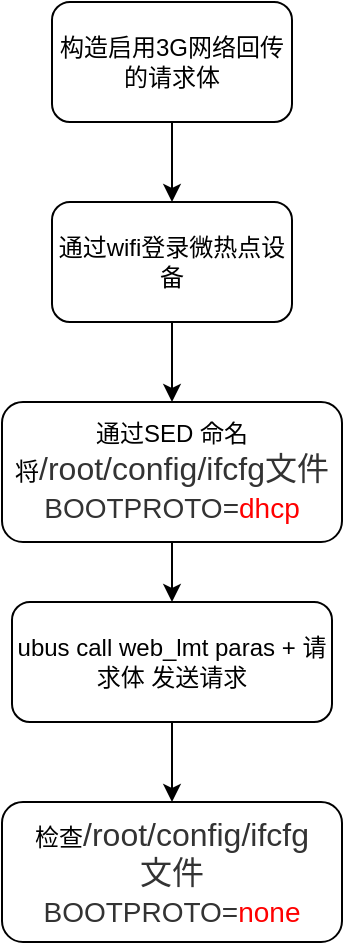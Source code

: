 <mxfile version="12.1.3" type="github" pages="1">
  <diagram id="sr-xtuglzYKvn7P5C12l" name="Page-1">
    <mxGraphModel dx="1360" dy="802" grid="1" gridSize="10" guides="1" tooltips="1" connect="1" arrows="1" fold="1" page="1" pageScale="1" pageWidth="3300" pageHeight="4681" math="0" shadow="0">
      <root>
        <mxCell id="0"/>
        <mxCell id="1" parent="0"/>
        <mxCell id="qOUfE-cgyTDD1zatt1wV-4" style="edgeStyle=orthogonalEdgeStyle;rounded=0;orthogonalLoop=1;jettySize=auto;html=1;exitX=0.5;exitY=1;exitDx=0;exitDy=0;entryX=0.5;entryY=0;entryDx=0;entryDy=0;" edge="1" parent="1" source="qOUfE-cgyTDD1zatt1wV-1" target="qOUfE-cgyTDD1zatt1wV-2">
          <mxGeometry relative="1" as="geometry"/>
        </mxCell>
        <mxCell id="qOUfE-cgyTDD1zatt1wV-1" value="构造启用3G网络回传的请求体" style="rounded=1;whiteSpace=wrap;html=1;" vertex="1" parent="1">
          <mxGeometry x="250" y="170" width="120" height="60" as="geometry"/>
        </mxCell>
        <mxCell id="qOUfE-cgyTDD1zatt1wV-6" style="edgeStyle=orthogonalEdgeStyle;rounded=0;orthogonalLoop=1;jettySize=auto;html=1;exitX=0.5;exitY=1;exitDx=0;exitDy=0;entryX=0.5;entryY=0;entryDx=0;entryDy=0;" edge="1" parent="1" source="qOUfE-cgyTDD1zatt1wV-2" target="qOUfE-cgyTDD1zatt1wV-3">
          <mxGeometry relative="1" as="geometry"/>
        </mxCell>
        <mxCell id="qOUfE-cgyTDD1zatt1wV-2" value="通过wifi登录微热点设备" style="rounded=1;whiteSpace=wrap;html=1;" vertex="1" parent="1">
          <mxGeometry x="250" y="270" width="120" height="60" as="geometry"/>
        </mxCell>
        <mxCell id="qOUfE-cgyTDD1zatt1wV-10" style="edgeStyle=orthogonalEdgeStyle;rounded=0;orthogonalLoop=1;jettySize=auto;html=1;exitX=0.5;exitY=1;exitDx=0;exitDy=0;entryX=0.5;entryY=0;entryDx=0;entryDy=0;" edge="1" parent="1" source="qOUfE-cgyTDD1zatt1wV-3" target="qOUfE-cgyTDD1zatt1wV-7">
          <mxGeometry relative="1" as="geometry"/>
        </mxCell>
        <mxCell id="qOUfE-cgyTDD1zatt1wV-3" value="通过SED&amp;nbsp;命名将&lt;span lang=&quot;EN-US&quot; style=&quot;font-size: 12pt&quot;&gt;&lt;font color=&quot;#333333&quot;&gt;/root/config/ifcfg文件&lt;/font&gt;&lt;br&gt;&lt;span lang=&quot;EN-US&quot; style=&quot;font-size: 10.5pt&quot;&gt;&lt;font color=&quot;#333333&quot;&gt;BOOTPROTO=&lt;/font&gt;&lt;font color=&quot;#ff0000&quot;&gt;dhcp&lt;/font&gt;&lt;/span&gt;&lt;br&gt;&lt;/span&gt;" style="rounded=1;whiteSpace=wrap;html=1;" vertex="1" parent="1">
          <mxGeometry x="225" y="370" width="170" height="70" as="geometry"/>
        </mxCell>
        <mxCell id="qOUfE-cgyTDD1zatt1wV-12" style="edgeStyle=orthogonalEdgeStyle;rounded=0;orthogonalLoop=1;jettySize=auto;html=1;exitX=0.5;exitY=1;exitDx=0;exitDy=0;entryX=0.5;entryY=0;entryDx=0;entryDy=0;" edge="1" parent="1" source="qOUfE-cgyTDD1zatt1wV-7" target="qOUfE-cgyTDD1zatt1wV-11">
          <mxGeometry relative="1" as="geometry"/>
        </mxCell>
        <mxCell id="qOUfE-cgyTDD1zatt1wV-7" value="ubus call web_lmt paras +&amp;nbsp;请求体&amp;nbsp;发送请求" style="rounded=1;whiteSpace=wrap;html=1;" vertex="1" parent="1">
          <mxGeometry x="230" y="470" width="160" height="60" as="geometry"/>
        </mxCell>
        <mxCell id="qOUfE-cgyTDD1zatt1wV-11" value="检查&lt;span lang=&quot;EN-US&quot; style=&quot;font-size: 12pt&quot;&gt;&lt;font color=&quot;#333333&quot;&gt;/root/config/ifcfg&lt;br&gt;文件&lt;/font&gt;&lt;br&gt;&lt;span lang=&quot;EN-US&quot; style=&quot;font-size: 10.5pt&quot;&gt;&lt;font color=&quot;#333333&quot;&gt;BOOTPROTO=&lt;/font&gt;&lt;font color=&quot;#ff0000&quot;&gt;none&lt;/font&gt;&lt;/span&gt;&lt;br&gt;&lt;/span&gt;" style="rounded=1;whiteSpace=wrap;html=1;" vertex="1" parent="1">
          <mxGeometry x="225" y="570" width="170" height="70" as="geometry"/>
        </mxCell>
      </root>
    </mxGraphModel>
  </diagram>
</mxfile>
